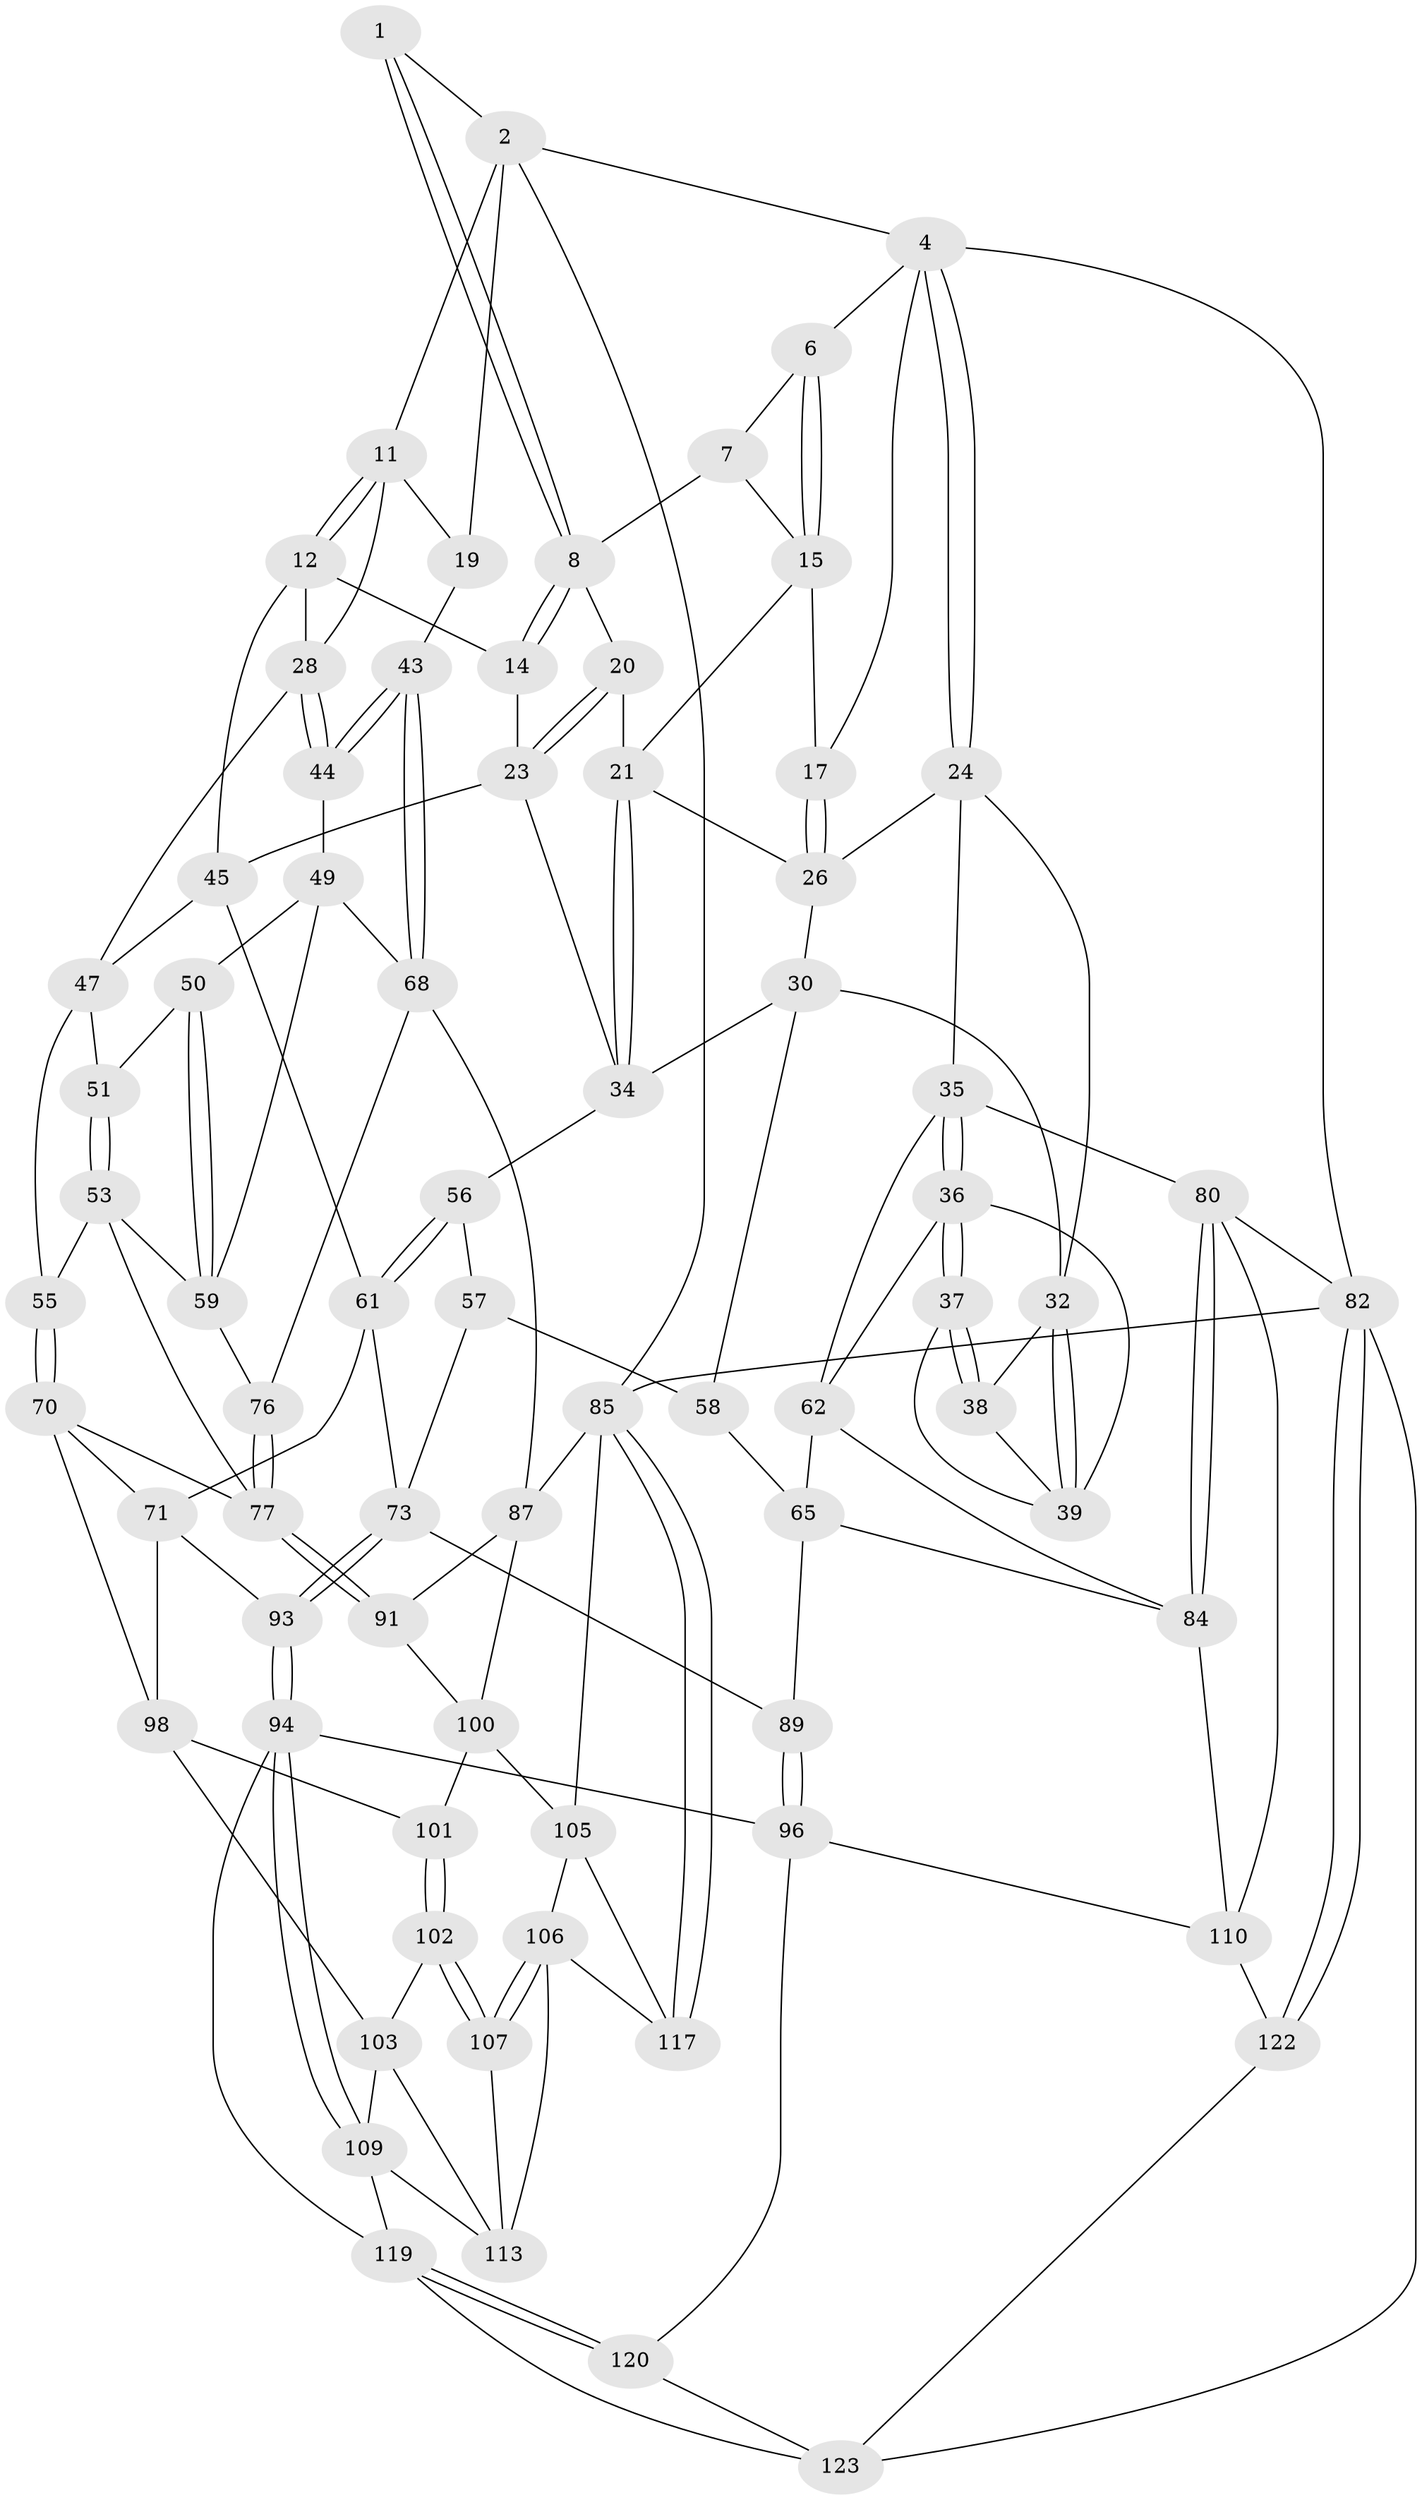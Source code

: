 // Generated by graph-tools (version 1.1) at 2025/52/02/27/25 19:52:44]
// undirected, 74 vertices, 168 edges
graph export_dot {
graph [start="1"]
  node [color=gray90,style=filled];
  1 [pos="+0.5791904270751415+0"];
  2 [pos="+0.7033783690246352+0",super="+3"];
  4 [pos="+0+0",super="+5"];
  6 [pos="+0.25582974324424723+0"];
  7 [pos="+0.5463114748662996+0",super="+10"];
  8 [pos="+0.5612873030648788+0.06190526218040912",super="+9"];
  11 [pos="+0.748875854313922+0",super="+18"];
  12 [pos="+0.7138437260769722+0.15823807480186314",super="+13"];
  14 [pos="+0.5917905516911154+0.16378008684203837"];
  15 [pos="+0.3279579480460757+0",super="+16"];
  17 [pos="+0.14298829542148092+0.05949282275302686"];
  19 [pos="+1+0"];
  20 [pos="+0.41158182627355294+0.14724010479127775"];
  21 [pos="+0.3767336273323826+0.15991055356810244",super="+22"];
  23 [pos="+0.5553122673902746+0.1698836694518909",super="+41"];
  24 [pos="+0+0.002201951950047253",super="+25"];
  26 [pos="+0.1363618959956278+0.09005778966947824",super="+27"];
  28 [pos="+0.8489579811506847+0.1793792440286748",super="+29"];
  30 [pos="+0.22598173105386815+0.26535874208555543",super="+31"];
  32 [pos="+0.1967780291985606+0.3262653251236727",super="+33"];
  34 [pos="+0.37161188688885344+0.18732513502796835",super="+42"];
  35 [pos="+0+0.23239483129639246",super="+63"];
  36 [pos="+0+0.24218307293764987",super="+52"];
  37 [pos="+0+0.23981399139734444"];
  38 [pos="+0.06688936047811561+0.1850706967802382"];
  39 [pos="+0.1105919513312001+0.31658538407382014",super="+40"];
  43 [pos="+1+0.27152041226609536"];
  44 [pos="+0.9593045640466089+0.29556445158032274"];
  45 [pos="+0.5877412896915052+0.326566279901705",super="+46"];
  47 [pos="+0.7706436448927694+0.24017408989948488",super="+48"];
  49 [pos="+0.9352067649730904+0.3219085062500369",super="+67"];
  50 [pos="+0.8230475366295739+0.32039967634428723"];
  51 [pos="+0.7965595501610312+0.3023924795743465"];
  53 [pos="+0.7521468014193341+0.3983795673717471",super="+54"];
  55 [pos="+0.6722388115769395+0.40475823791729926"];
  56 [pos="+0.36083055719106294+0.34839459221206615"];
  57 [pos="+0.353630265411702+0.3521637509843303",super="+75"];
  58 [pos="+0.21047803751044428+0.339949171040489",super="+64"];
  59 [pos="+0.8354212959558762+0.38564165186254645",super="+60"];
  61 [pos="+0.49173411457790284+0.43758935805031807",super="+72"];
  62 [pos="+0+0.44157570277199254",super="+66"];
  65 [pos="+0.18248363108000984+0.46445585610258977",super="+90"];
  68 [pos="+1+0.5663777200261979",super="+69"];
  70 [pos="+0.6708443334929508+0.4118110076817002",super="+79"];
  71 [pos="+0.544685651435204+0.5166550956886178",super="+92"];
  73 [pos="+0.40109630582599703+0.5051085814348897",super="+74"];
  76 [pos="+0.8515856895796834+0.5002525457618662"];
  77 [pos="+0.8312942119868729+0.5307195992934006",super="+78"];
  80 [pos="+0+0.6776578816463448",super="+81"];
  82 [pos="+0+0.9173504216769515",super="+83"];
  84 [pos="+0.07205210236689572+0.6062264221877769",super="+97"];
  85 [pos="+1+1",super="+86"];
  87 [pos="+1+0.7736930057546327",super="+88"];
  89 [pos="+0.2502154792239876+0.6479237792856332"];
  91 [pos="+0.8694133764247431+0.6114370956753299"];
  93 [pos="+0.5111650470225971+0.6759899016146822"];
  94 [pos="+0.44277924562439924+0.7349430425696926",super="+95"];
  96 [pos="+0.30980084834941923+0.7251425048260928",super="+111"];
  98 [pos="+0.6897977571786895+0.5881864286099209",super="+99"];
  100 [pos="+0.8392628425498541+0.6769460211484772",super="+104"];
  101 [pos="+0.7970278398378177+0.6831770397452225"];
  102 [pos="+0.738063907937955+0.7537213207327927"];
  103 [pos="+0.6348808804187281+0.6983960342477465",super="+108"];
  105 [pos="+0.8433243809729392+0.8181040406363556",super="+116"];
  106 [pos="+0.7838533537528141+0.8224618170728482",super="+114"];
  107 [pos="+0.7470221055012534+0.8032781199302593"];
  109 [pos="+0.5781080088063794+0.894403164999235",super="+118"];
  110 [pos="+0.08062630535626843+0.7526731526107661",super="+112"];
  113 [pos="+0.7426109274320845+0.806423844631127",super="+115"];
  117 [pos="+0.7879567416034696+1"];
  119 [pos="+0.426934876270017+1",super="+121"];
  120 [pos="+0.24615556919456164+0.8947724414115708"];
  122 [pos="+0.09097732265816157+0.868156042225576"];
  123 [pos="+0.13115517550913244+0.9870077367185439",super="+124"];
  1 -- 2;
  1 -- 8;
  1 -- 8;
  2 -- 11;
  2 -- 19;
  2 -- 4;
  2 -- 85;
  4 -- 24;
  4 -- 24;
  4 -- 82;
  4 -- 17;
  4 -- 6;
  6 -- 7;
  6 -- 15;
  6 -- 15;
  7 -- 15;
  7 -- 8;
  8 -- 14;
  8 -- 14;
  8 -- 20;
  11 -- 12;
  11 -- 12;
  11 -- 19;
  11 -- 28;
  12 -- 28;
  12 -- 45;
  12 -- 14;
  14 -- 23;
  15 -- 17;
  15 -- 21;
  17 -- 26;
  17 -- 26;
  19 -- 43;
  20 -- 21;
  20 -- 23;
  20 -- 23;
  21 -- 34;
  21 -- 34;
  21 -- 26;
  23 -- 45;
  23 -- 34;
  24 -- 35;
  24 -- 26;
  24 -- 32;
  26 -- 30;
  28 -- 44;
  28 -- 44;
  28 -- 47;
  30 -- 34;
  30 -- 32;
  30 -- 58;
  32 -- 39;
  32 -- 39;
  32 -- 38;
  34 -- 56;
  35 -- 36;
  35 -- 36;
  35 -- 80;
  35 -- 62;
  36 -- 37;
  36 -- 37;
  36 -- 62;
  36 -- 39;
  37 -- 38;
  37 -- 38;
  37 -- 39;
  38 -- 39;
  43 -- 44;
  43 -- 44;
  43 -- 68;
  43 -- 68;
  44 -- 49;
  45 -- 61;
  45 -- 47;
  47 -- 51;
  47 -- 55;
  49 -- 50;
  49 -- 59;
  49 -- 68;
  50 -- 51;
  50 -- 59;
  50 -- 59;
  51 -- 53;
  51 -- 53;
  53 -- 77;
  53 -- 55;
  53 -- 59;
  55 -- 70;
  55 -- 70;
  56 -- 57;
  56 -- 61;
  56 -- 61;
  57 -- 58 [weight=2];
  57 -- 73;
  58 -- 65;
  59 -- 76;
  61 -- 73;
  61 -- 71;
  62 -- 65;
  62 -- 84;
  65 -- 89;
  65 -- 84;
  68 -- 87;
  68 -- 76;
  70 -- 71;
  70 -- 98;
  70 -- 77;
  71 -- 98;
  71 -- 93;
  73 -- 93;
  73 -- 93;
  73 -- 89;
  76 -- 77;
  76 -- 77;
  77 -- 91;
  77 -- 91;
  80 -- 84;
  80 -- 84;
  80 -- 82;
  80 -- 110;
  82 -- 122;
  82 -- 122;
  82 -- 123;
  82 -- 85;
  84 -- 110;
  85 -- 117;
  85 -- 117;
  85 -- 87;
  85 -- 105;
  87 -- 91;
  87 -- 100;
  89 -- 96;
  89 -- 96;
  91 -- 100;
  93 -- 94;
  93 -- 94;
  94 -- 109;
  94 -- 109;
  94 -- 96;
  94 -- 119;
  96 -- 120;
  96 -- 110;
  98 -- 101;
  98 -- 103;
  100 -- 101;
  100 -- 105;
  101 -- 102;
  101 -- 102;
  102 -- 103;
  102 -- 107;
  102 -- 107;
  103 -- 113;
  103 -- 109;
  105 -- 106;
  105 -- 117;
  106 -- 107;
  106 -- 107;
  106 -- 117;
  106 -- 113;
  107 -- 113;
  109 -- 119;
  109 -- 113;
  110 -- 122;
  119 -- 120;
  119 -- 120;
  119 -- 123;
  120 -- 123;
  122 -- 123;
}
